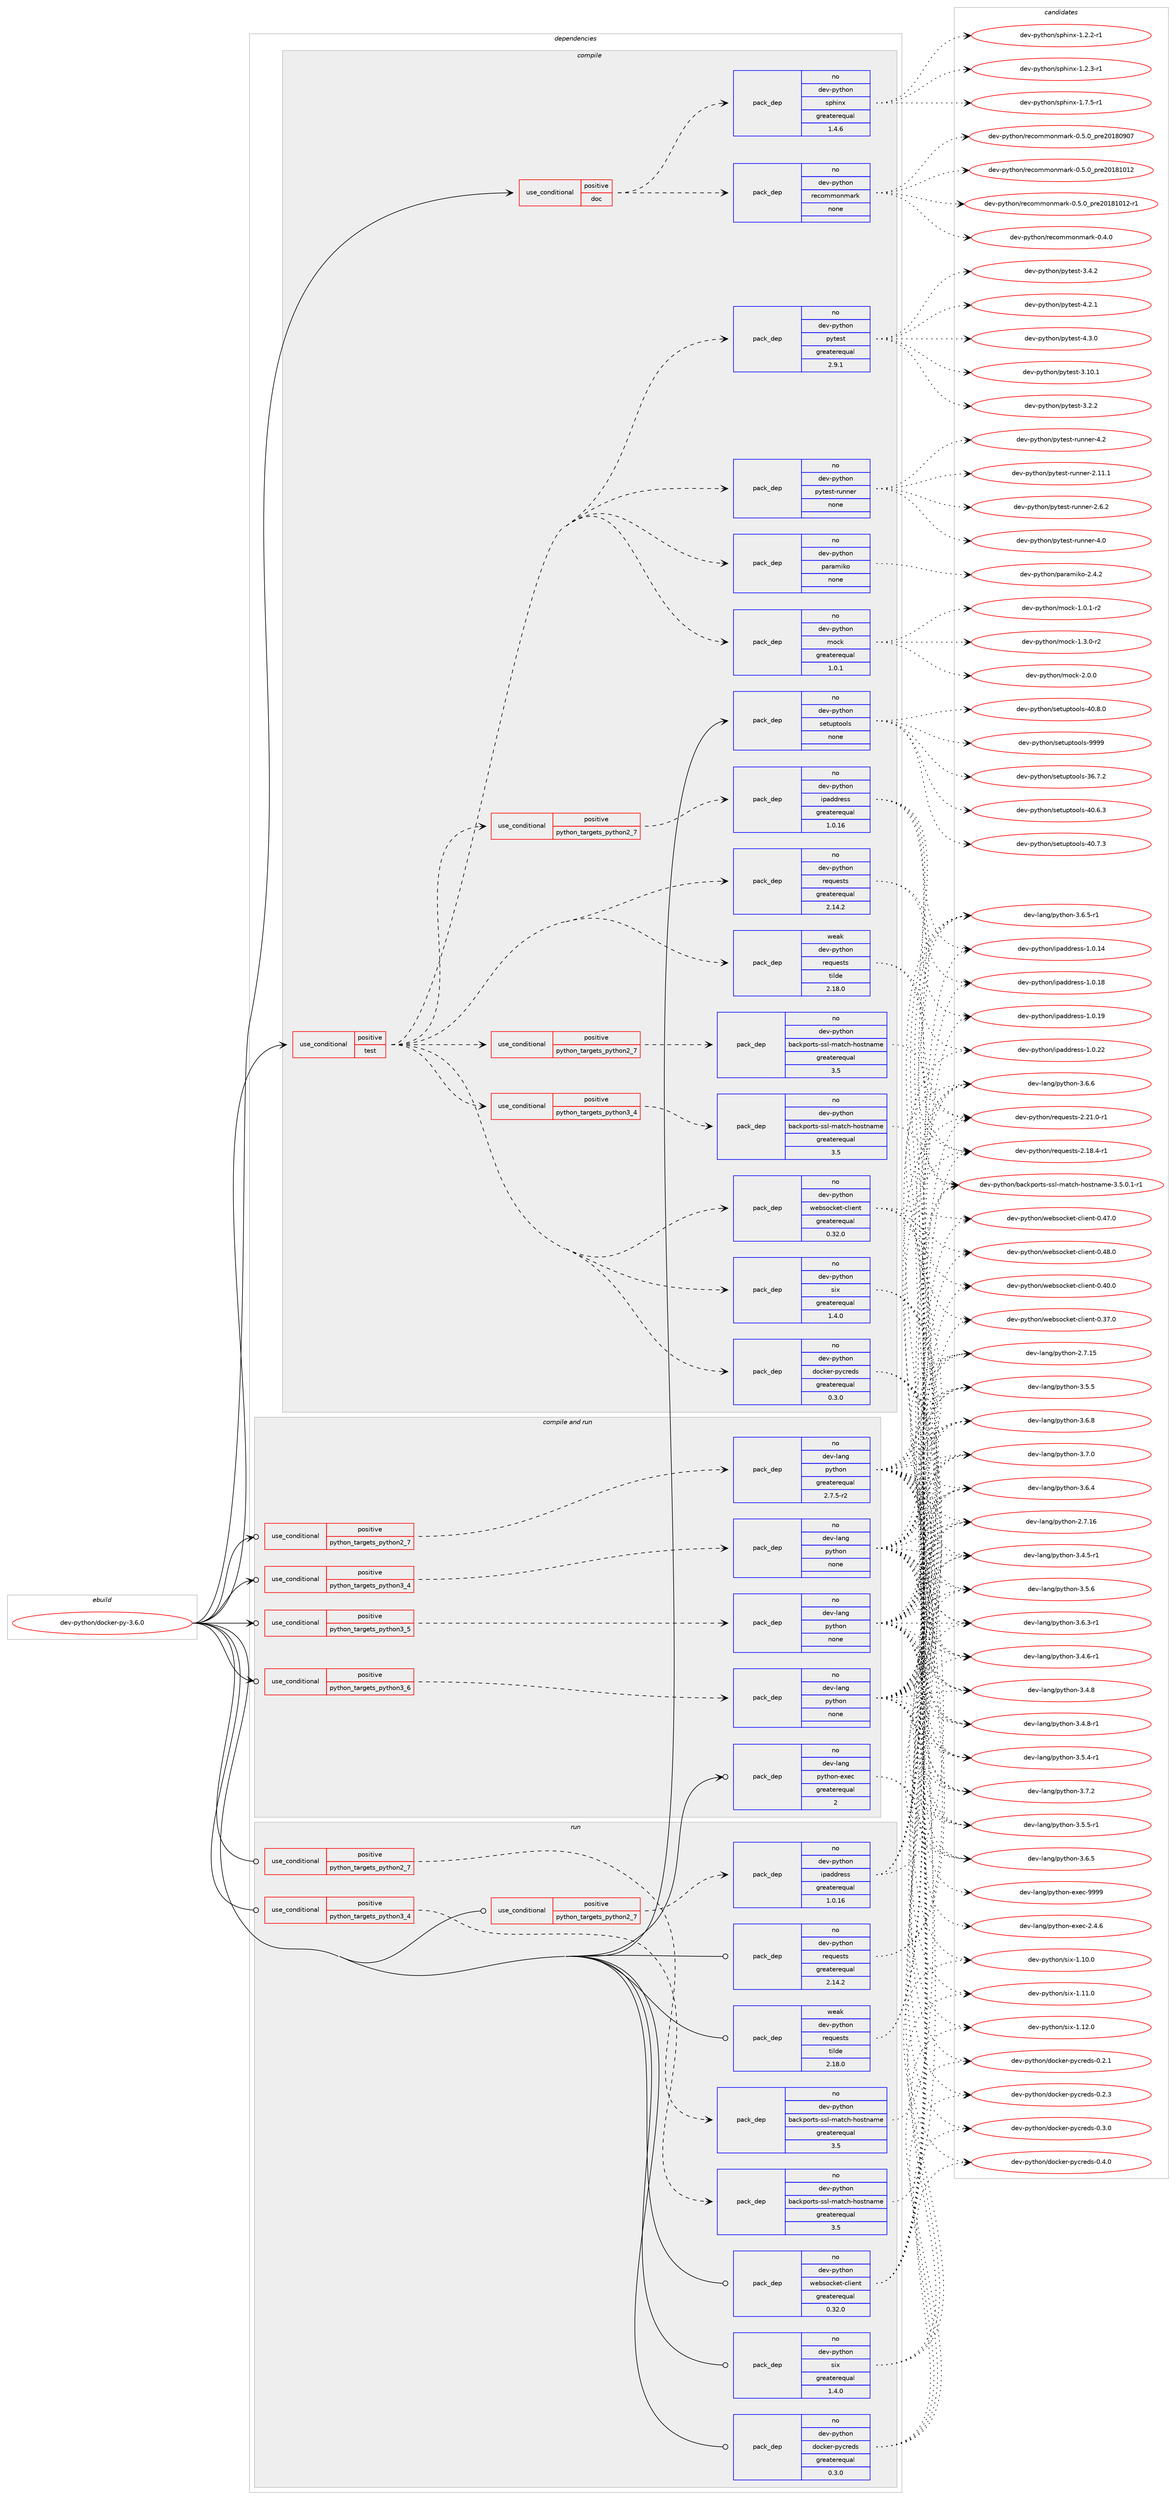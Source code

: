 digraph prolog {

# *************
# Graph options
# *************

newrank=true;
concentrate=true;
compound=true;
graph [rankdir=LR,fontname=Helvetica,fontsize=10,ranksep=1.5];#, ranksep=2.5, nodesep=0.2];
edge  [arrowhead=vee];
node  [fontname=Helvetica,fontsize=10];

# **********
# The ebuild
# **********

subgraph cluster_leftcol {
color=gray;
rank=same;
label=<<i>ebuild</i>>;
id [label="dev-python/docker-py-3.6.0", color=red, width=4, href="../dev-python/docker-py-3.6.0.svg"];
}

# ****************
# The dependencies
# ****************

subgraph cluster_midcol {
color=gray;
label=<<i>dependencies</i>>;
subgraph cluster_compile {
fillcolor="#eeeeee";
style=filled;
label=<<i>compile</i>>;
subgraph cond373550 {
dependency1406833 [label=<<TABLE BORDER="0" CELLBORDER="1" CELLSPACING="0" CELLPADDING="4"><TR><TD ROWSPAN="3" CELLPADDING="10">use_conditional</TD></TR><TR><TD>positive</TD></TR><TR><TD>doc</TD></TR></TABLE>>, shape=none, color=red];
subgraph pack1010027 {
dependency1406834 [label=<<TABLE BORDER="0" CELLBORDER="1" CELLSPACING="0" CELLPADDING="4" WIDTH="220"><TR><TD ROWSPAN="6" CELLPADDING="30">pack_dep</TD></TR><TR><TD WIDTH="110">no</TD></TR><TR><TD>dev-python</TD></TR><TR><TD>recommonmark</TD></TR><TR><TD>none</TD></TR><TR><TD></TD></TR></TABLE>>, shape=none, color=blue];
}
dependency1406833:e -> dependency1406834:w [weight=20,style="dashed",arrowhead="vee"];
subgraph pack1010028 {
dependency1406835 [label=<<TABLE BORDER="0" CELLBORDER="1" CELLSPACING="0" CELLPADDING="4" WIDTH="220"><TR><TD ROWSPAN="6" CELLPADDING="30">pack_dep</TD></TR><TR><TD WIDTH="110">no</TD></TR><TR><TD>dev-python</TD></TR><TR><TD>sphinx</TD></TR><TR><TD>greaterequal</TD></TR><TR><TD>1.4.6</TD></TR></TABLE>>, shape=none, color=blue];
}
dependency1406833:e -> dependency1406835:w [weight=20,style="dashed",arrowhead="vee"];
}
id:e -> dependency1406833:w [weight=20,style="solid",arrowhead="vee"];
subgraph cond373551 {
dependency1406836 [label=<<TABLE BORDER="0" CELLBORDER="1" CELLSPACING="0" CELLPADDING="4"><TR><TD ROWSPAN="3" CELLPADDING="10">use_conditional</TD></TR><TR><TD>positive</TD></TR><TR><TD>test</TD></TR></TABLE>>, shape=none, color=red];
subgraph pack1010029 {
dependency1406837 [label=<<TABLE BORDER="0" CELLBORDER="1" CELLSPACING="0" CELLPADDING="4" WIDTH="220"><TR><TD ROWSPAN="6" CELLPADDING="30">pack_dep</TD></TR><TR><TD WIDTH="110">no</TD></TR><TR><TD>dev-python</TD></TR><TR><TD>docker-pycreds</TD></TR><TR><TD>greaterequal</TD></TR><TR><TD>0.3.0</TD></TR></TABLE>>, shape=none, color=blue];
}
dependency1406836:e -> dependency1406837:w [weight=20,style="dashed",arrowhead="vee"];
subgraph pack1010030 {
dependency1406838 [label=<<TABLE BORDER="0" CELLBORDER="1" CELLSPACING="0" CELLPADDING="4" WIDTH="220"><TR><TD ROWSPAN="6" CELLPADDING="30">pack_dep</TD></TR><TR><TD WIDTH="110">weak</TD></TR><TR><TD>dev-python</TD></TR><TR><TD>requests</TD></TR><TR><TD>tilde</TD></TR><TR><TD>2.18.0</TD></TR></TABLE>>, shape=none, color=blue];
}
dependency1406836:e -> dependency1406838:w [weight=20,style="dashed",arrowhead="vee"];
subgraph pack1010031 {
dependency1406839 [label=<<TABLE BORDER="0" CELLBORDER="1" CELLSPACING="0" CELLPADDING="4" WIDTH="220"><TR><TD ROWSPAN="6" CELLPADDING="30">pack_dep</TD></TR><TR><TD WIDTH="110">no</TD></TR><TR><TD>dev-python</TD></TR><TR><TD>requests</TD></TR><TR><TD>greaterequal</TD></TR><TR><TD>2.14.2</TD></TR></TABLE>>, shape=none, color=blue];
}
dependency1406836:e -> dependency1406839:w [weight=20,style="dashed",arrowhead="vee"];
subgraph pack1010032 {
dependency1406840 [label=<<TABLE BORDER="0" CELLBORDER="1" CELLSPACING="0" CELLPADDING="4" WIDTH="220"><TR><TD ROWSPAN="6" CELLPADDING="30">pack_dep</TD></TR><TR><TD WIDTH="110">no</TD></TR><TR><TD>dev-python</TD></TR><TR><TD>six</TD></TR><TR><TD>greaterequal</TD></TR><TR><TD>1.4.0</TD></TR></TABLE>>, shape=none, color=blue];
}
dependency1406836:e -> dependency1406840:w [weight=20,style="dashed",arrowhead="vee"];
subgraph pack1010033 {
dependency1406841 [label=<<TABLE BORDER="0" CELLBORDER="1" CELLSPACING="0" CELLPADDING="4" WIDTH="220"><TR><TD ROWSPAN="6" CELLPADDING="30">pack_dep</TD></TR><TR><TD WIDTH="110">no</TD></TR><TR><TD>dev-python</TD></TR><TR><TD>websocket-client</TD></TR><TR><TD>greaterequal</TD></TR><TR><TD>0.32.0</TD></TR></TABLE>>, shape=none, color=blue];
}
dependency1406836:e -> dependency1406841:w [weight=20,style="dashed",arrowhead="vee"];
subgraph cond373552 {
dependency1406842 [label=<<TABLE BORDER="0" CELLBORDER="1" CELLSPACING="0" CELLPADDING="4"><TR><TD ROWSPAN="3" CELLPADDING="10">use_conditional</TD></TR><TR><TD>positive</TD></TR><TR><TD>python_targets_python2_7</TD></TR></TABLE>>, shape=none, color=red];
subgraph pack1010034 {
dependency1406843 [label=<<TABLE BORDER="0" CELLBORDER="1" CELLSPACING="0" CELLPADDING="4" WIDTH="220"><TR><TD ROWSPAN="6" CELLPADDING="30">pack_dep</TD></TR><TR><TD WIDTH="110">no</TD></TR><TR><TD>dev-python</TD></TR><TR><TD>backports-ssl-match-hostname</TD></TR><TR><TD>greaterequal</TD></TR><TR><TD>3.5</TD></TR></TABLE>>, shape=none, color=blue];
}
dependency1406842:e -> dependency1406843:w [weight=20,style="dashed",arrowhead="vee"];
}
dependency1406836:e -> dependency1406842:w [weight=20,style="dashed",arrowhead="vee"];
subgraph cond373553 {
dependency1406844 [label=<<TABLE BORDER="0" CELLBORDER="1" CELLSPACING="0" CELLPADDING="4"><TR><TD ROWSPAN="3" CELLPADDING="10">use_conditional</TD></TR><TR><TD>positive</TD></TR><TR><TD>python_targets_python3_4</TD></TR></TABLE>>, shape=none, color=red];
subgraph pack1010035 {
dependency1406845 [label=<<TABLE BORDER="0" CELLBORDER="1" CELLSPACING="0" CELLPADDING="4" WIDTH="220"><TR><TD ROWSPAN="6" CELLPADDING="30">pack_dep</TD></TR><TR><TD WIDTH="110">no</TD></TR><TR><TD>dev-python</TD></TR><TR><TD>backports-ssl-match-hostname</TD></TR><TR><TD>greaterequal</TD></TR><TR><TD>3.5</TD></TR></TABLE>>, shape=none, color=blue];
}
dependency1406844:e -> dependency1406845:w [weight=20,style="dashed",arrowhead="vee"];
}
dependency1406836:e -> dependency1406844:w [weight=20,style="dashed",arrowhead="vee"];
subgraph cond373554 {
dependency1406846 [label=<<TABLE BORDER="0" CELLBORDER="1" CELLSPACING="0" CELLPADDING="4"><TR><TD ROWSPAN="3" CELLPADDING="10">use_conditional</TD></TR><TR><TD>positive</TD></TR><TR><TD>python_targets_python2_7</TD></TR></TABLE>>, shape=none, color=red];
subgraph pack1010036 {
dependency1406847 [label=<<TABLE BORDER="0" CELLBORDER="1" CELLSPACING="0" CELLPADDING="4" WIDTH="220"><TR><TD ROWSPAN="6" CELLPADDING="30">pack_dep</TD></TR><TR><TD WIDTH="110">no</TD></TR><TR><TD>dev-python</TD></TR><TR><TD>ipaddress</TD></TR><TR><TD>greaterequal</TD></TR><TR><TD>1.0.16</TD></TR></TABLE>>, shape=none, color=blue];
}
dependency1406846:e -> dependency1406847:w [weight=20,style="dashed",arrowhead="vee"];
}
dependency1406836:e -> dependency1406846:w [weight=20,style="dashed",arrowhead="vee"];
subgraph pack1010037 {
dependency1406848 [label=<<TABLE BORDER="0" CELLBORDER="1" CELLSPACING="0" CELLPADDING="4" WIDTH="220"><TR><TD ROWSPAN="6" CELLPADDING="30">pack_dep</TD></TR><TR><TD WIDTH="110">no</TD></TR><TR><TD>dev-python</TD></TR><TR><TD>mock</TD></TR><TR><TD>greaterequal</TD></TR><TR><TD>1.0.1</TD></TR></TABLE>>, shape=none, color=blue];
}
dependency1406836:e -> dependency1406848:w [weight=20,style="dashed",arrowhead="vee"];
subgraph pack1010038 {
dependency1406849 [label=<<TABLE BORDER="0" CELLBORDER="1" CELLSPACING="0" CELLPADDING="4" WIDTH="220"><TR><TD ROWSPAN="6" CELLPADDING="30">pack_dep</TD></TR><TR><TD WIDTH="110">no</TD></TR><TR><TD>dev-python</TD></TR><TR><TD>paramiko</TD></TR><TR><TD>none</TD></TR><TR><TD></TD></TR></TABLE>>, shape=none, color=blue];
}
dependency1406836:e -> dependency1406849:w [weight=20,style="dashed",arrowhead="vee"];
subgraph pack1010039 {
dependency1406850 [label=<<TABLE BORDER="0" CELLBORDER="1" CELLSPACING="0" CELLPADDING="4" WIDTH="220"><TR><TD ROWSPAN="6" CELLPADDING="30">pack_dep</TD></TR><TR><TD WIDTH="110">no</TD></TR><TR><TD>dev-python</TD></TR><TR><TD>pytest-runner</TD></TR><TR><TD>none</TD></TR><TR><TD></TD></TR></TABLE>>, shape=none, color=blue];
}
dependency1406836:e -> dependency1406850:w [weight=20,style="dashed",arrowhead="vee"];
subgraph pack1010040 {
dependency1406851 [label=<<TABLE BORDER="0" CELLBORDER="1" CELLSPACING="0" CELLPADDING="4" WIDTH="220"><TR><TD ROWSPAN="6" CELLPADDING="30">pack_dep</TD></TR><TR><TD WIDTH="110">no</TD></TR><TR><TD>dev-python</TD></TR><TR><TD>pytest</TD></TR><TR><TD>greaterequal</TD></TR><TR><TD>2.9.1</TD></TR></TABLE>>, shape=none, color=blue];
}
dependency1406836:e -> dependency1406851:w [weight=20,style="dashed",arrowhead="vee"];
}
id:e -> dependency1406836:w [weight=20,style="solid",arrowhead="vee"];
subgraph pack1010041 {
dependency1406852 [label=<<TABLE BORDER="0" CELLBORDER="1" CELLSPACING="0" CELLPADDING="4" WIDTH="220"><TR><TD ROWSPAN="6" CELLPADDING="30">pack_dep</TD></TR><TR><TD WIDTH="110">no</TD></TR><TR><TD>dev-python</TD></TR><TR><TD>setuptools</TD></TR><TR><TD>none</TD></TR><TR><TD></TD></TR></TABLE>>, shape=none, color=blue];
}
id:e -> dependency1406852:w [weight=20,style="solid",arrowhead="vee"];
}
subgraph cluster_compileandrun {
fillcolor="#eeeeee";
style=filled;
label=<<i>compile and run</i>>;
subgraph cond373555 {
dependency1406853 [label=<<TABLE BORDER="0" CELLBORDER="1" CELLSPACING="0" CELLPADDING="4"><TR><TD ROWSPAN="3" CELLPADDING="10">use_conditional</TD></TR><TR><TD>positive</TD></TR><TR><TD>python_targets_python2_7</TD></TR></TABLE>>, shape=none, color=red];
subgraph pack1010042 {
dependency1406854 [label=<<TABLE BORDER="0" CELLBORDER="1" CELLSPACING="0" CELLPADDING="4" WIDTH="220"><TR><TD ROWSPAN="6" CELLPADDING="30">pack_dep</TD></TR><TR><TD WIDTH="110">no</TD></TR><TR><TD>dev-lang</TD></TR><TR><TD>python</TD></TR><TR><TD>greaterequal</TD></TR><TR><TD>2.7.5-r2</TD></TR></TABLE>>, shape=none, color=blue];
}
dependency1406853:e -> dependency1406854:w [weight=20,style="dashed",arrowhead="vee"];
}
id:e -> dependency1406853:w [weight=20,style="solid",arrowhead="odotvee"];
subgraph cond373556 {
dependency1406855 [label=<<TABLE BORDER="0" CELLBORDER="1" CELLSPACING="0" CELLPADDING="4"><TR><TD ROWSPAN="3" CELLPADDING="10">use_conditional</TD></TR><TR><TD>positive</TD></TR><TR><TD>python_targets_python3_4</TD></TR></TABLE>>, shape=none, color=red];
subgraph pack1010043 {
dependency1406856 [label=<<TABLE BORDER="0" CELLBORDER="1" CELLSPACING="0" CELLPADDING="4" WIDTH="220"><TR><TD ROWSPAN="6" CELLPADDING="30">pack_dep</TD></TR><TR><TD WIDTH="110">no</TD></TR><TR><TD>dev-lang</TD></TR><TR><TD>python</TD></TR><TR><TD>none</TD></TR><TR><TD></TD></TR></TABLE>>, shape=none, color=blue];
}
dependency1406855:e -> dependency1406856:w [weight=20,style="dashed",arrowhead="vee"];
}
id:e -> dependency1406855:w [weight=20,style="solid",arrowhead="odotvee"];
subgraph cond373557 {
dependency1406857 [label=<<TABLE BORDER="0" CELLBORDER="1" CELLSPACING="0" CELLPADDING="4"><TR><TD ROWSPAN="3" CELLPADDING="10">use_conditional</TD></TR><TR><TD>positive</TD></TR><TR><TD>python_targets_python3_5</TD></TR></TABLE>>, shape=none, color=red];
subgraph pack1010044 {
dependency1406858 [label=<<TABLE BORDER="0" CELLBORDER="1" CELLSPACING="0" CELLPADDING="4" WIDTH="220"><TR><TD ROWSPAN="6" CELLPADDING="30">pack_dep</TD></TR><TR><TD WIDTH="110">no</TD></TR><TR><TD>dev-lang</TD></TR><TR><TD>python</TD></TR><TR><TD>none</TD></TR><TR><TD></TD></TR></TABLE>>, shape=none, color=blue];
}
dependency1406857:e -> dependency1406858:w [weight=20,style="dashed",arrowhead="vee"];
}
id:e -> dependency1406857:w [weight=20,style="solid",arrowhead="odotvee"];
subgraph cond373558 {
dependency1406859 [label=<<TABLE BORDER="0" CELLBORDER="1" CELLSPACING="0" CELLPADDING="4"><TR><TD ROWSPAN="3" CELLPADDING="10">use_conditional</TD></TR><TR><TD>positive</TD></TR><TR><TD>python_targets_python3_6</TD></TR></TABLE>>, shape=none, color=red];
subgraph pack1010045 {
dependency1406860 [label=<<TABLE BORDER="0" CELLBORDER="1" CELLSPACING="0" CELLPADDING="4" WIDTH="220"><TR><TD ROWSPAN="6" CELLPADDING="30">pack_dep</TD></TR><TR><TD WIDTH="110">no</TD></TR><TR><TD>dev-lang</TD></TR><TR><TD>python</TD></TR><TR><TD>none</TD></TR><TR><TD></TD></TR></TABLE>>, shape=none, color=blue];
}
dependency1406859:e -> dependency1406860:w [weight=20,style="dashed",arrowhead="vee"];
}
id:e -> dependency1406859:w [weight=20,style="solid",arrowhead="odotvee"];
subgraph pack1010046 {
dependency1406861 [label=<<TABLE BORDER="0" CELLBORDER="1" CELLSPACING="0" CELLPADDING="4" WIDTH="220"><TR><TD ROWSPAN="6" CELLPADDING="30">pack_dep</TD></TR><TR><TD WIDTH="110">no</TD></TR><TR><TD>dev-lang</TD></TR><TR><TD>python-exec</TD></TR><TR><TD>greaterequal</TD></TR><TR><TD>2</TD></TR></TABLE>>, shape=none, color=blue];
}
id:e -> dependency1406861:w [weight=20,style="solid",arrowhead="odotvee"];
}
subgraph cluster_run {
fillcolor="#eeeeee";
style=filled;
label=<<i>run</i>>;
subgraph cond373559 {
dependency1406862 [label=<<TABLE BORDER="0" CELLBORDER="1" CELLSPACING="0" CELLPADDING="4"><TR><TD ROWSPAN="3" CELLPADDING="10">use_conditional</TD></TR><TR><TD>positive</TD></TR><TR><TD>python_targets_python2_7</TD></TR></TABLE>>, shape=none, color=red];
subgraph pack1010047 {
dependency1406863 [label=<<TABLE BORDER="0" CELLBORDER="1" CELLSPACING="0" CELLPADDING="4" WIDTH="220"><TR><TD ROWSPAN="6" CELLPADDING="30">pack_dep</TD></TR><TR><TD WIDTH="110">no</TD></TR><TR><TD>dev-python</TD></TR><TR><TD>backports-ssl-match-hostname</TD></TR><TR><TD>greaterequal</TD></TR><TR><TD>3.5</TD></TR></TABLE>>, shape=none, color=blue];
}
dependency1406862:e -> dependency1406863:w [weight=20,style="dashed",arrowhead="vee"];
}
id:e -> dependency1406862:w [weight=20,style="solid",arrowhead="odot"];
subgraph cond373560 {
dependency1406864 [label=<<TABLE BORDER="0" CELLBORDER="1" CELLSPACING="0" CELLPADDING="4"><TR><TD ROWSPAN="3" CELLPADDING="10">use_conditional</TD></TR><TR><TD>positive</TD></TR><TR><TD>python_targets_python2_7</TD></TR></TABLE>>, shape=none, color=red];
subgraph pack1010048 {
dependency1406865 [label=<<TABLE BORDER="0" CELLBORDER="1" CELLSPACING="0" CELLPADDING="4" WIDTH="220"><TR><TD ROWSPAN="6" CELLPADDING="30">pack_dep</TD></TR><TR><TD WIDTH="110">no</TD></TR><TR><TD>dev-python</TD></TR><TR><TD>ipaddress</TD></TR><TR><TD>greaterequal</TD></TR><TR><TD>1.0.16</TD></TR></TABLE>>, shape=none, color=blue];
}
dependency1406864:e -> dependency1406865:w [weight=20,style="dashed",arrowhead="vee"];
}
id:e -> dependency1406864:w [weight=20,style="solid",arrowhead="odot"];
subgraph cond373561 {
dependency1406866 [label=<<TABLE BORDER="0" CELLBORDER="1" CELLSPACING="0" CELLPADDING="4"><TR><TD ROWSPAN="3" CELLPADDING="10">use_conditional</TD></TR><TR><TD>positive</TD></TR><TR><TD>python_targets_python3_4</TD></TR></TABLE>>, shape=none, color=red];
subgraph pack1010049 {
dependency1406867 [label=<<TABLE BORDER="0" CELLBORDER="1" CELLSPACING="0" CELLPADDING="4" WIDTH="220"><TR><TD ROWSPAN="6" CELLPADDING="30">pack_dep</TD></TR><TR><TD WIDTH="110">no</TD></TR><TR><TD>dev-python</TD></TR><TR><TD>backports-ssl-match-hostname</TD></TR><TR><TD>greaterequal</TD></TR><TR><TD>3.5</TD></TR></TABLE>>, shape=none, color=blue];
}
dependency1406866:e -> dependency1406867:w [weight=20,style="dashed",arrowhead="vee"];
}
id:e -> dependency1406866:w [weight=20,style="solid",arrowhead="odot"];
subgraph pack1010050 {
dependency1406868 [label=<<TABLE BORDER="0" CELLBORDER="1" CELLSPACING="0" CELLPADDING="4" WIDTH="220"><TR><TD ROWSPAN="6" CELLPADDING="30">pack_dep</TD></TR><TR><TD WIDTH="110">no</TD></TR><TR><TD>dev-python</TD></TR><TR><TD>docker-pycreds</TD></TR><TR><TD>greaterequal</TD></TR><TR><TD>0.3.0</TD></TR></TABLE>>, shape=none, color=blue];
}
id:e -> dependency1406868:w [weight=20,style="solid",arrowhead="odot"];
subgraph pack1010051 {
dependency1406869 [label=<<TABLE BORDER="0" CELLBORDER="1" CELLSPACING="0" CELLPADDING="4" WIDTH="220"><TR><TD ROWSPAN="6" CELLPADDING="30">pack_dep</TD></TR><TR><TD WIDTH="110">no</TD></TR><TR><TD>dev-python</TD></TR><TR><TD>requests</TD></TR><TR><TD>greaterequal</TD></TR><TR><TD>2.14.2</TD></TR></TABLE>>, shape=none, color=blue];
}
id:e -> dependency1406869:w [weight=20,style="solid",arrowhead="odot"];
subgraph pack1010052 {
dependency1406870 [label=<<TABLE BORDER="0" CELLBORDER="1" CELLSPACING="0" CELLPADDING="4" WIDTH="220"><TR><TD ROWSPAN="6" CELLPADDING="30">pack_dep</TD></TR><TR><TD WIDTH="110">no</TD></TR><TR><TD>dev-python</TD></TR><TR><TD>six</TD></TR><TR><TD>greaterequal</TD></TR><TR><TD>1.4.0</TD></TR></TABLE>>, shape=none, color=blue];
}
id:e -> dependency1406870:w [weight=20,style="solid",arrowhead="odot"];
subgraph pack1010053 {
dependency1406871 [label=<<TABLE BORDER="0" CELLBORDER="1" CELLSPACING="0" CELLPADDING="4" WIDTH="220"><TR><TD ROWSPAN="6" CELLPADDING="30">pack_dep</TD></TR><TR><TD WIDTH="110">no</TD></TR><TR><TD>dev-python</TD></TR><TR><TD>websocket-client</TD></TR><TR><TD>greaterequal</TD></TR><TR><TD>0.32.0</TD></TR></TABLE>>, shape=none, color=blue];
}
id:e -> dependency1406871:w [weight=20,style="solid",arrowhead="odot"];
subgraph pack1010054 {
dependency1406872 [label=<<TABLE BORDER="0" CELLBORDER="1" CELLSPACING="0" CELLPADDING="4" WIDTH="220"><TR><TD ROWSPAN="6" CELLPADDING="30">pack_dep</TD></TR><TR><TD WIDTH="110">weak</TD></TR><TR><TD>dev-python</TD></TR><TR><TD>requests</TD></TR><TR><TD>tilde</TD></TR><TR><TD>2.18.0</TD></TR></TABLE>>, shape=none, color=blue];
}
id:e -> dependency1406872:w [weight=20,style="solid",arrowhead="odot"];
}
}

# **************
# The candidates
# **************

subgraph cluster_choices {
rank=same;
color=gray;
label=<<i>candidates</i>>;

subgraph choice1010027 {
color=black;
nodesep=1;
choice10010111845112121116104111110471141019911110910911111010997114107454846524648 [label="dev-python/recommonmark-0.4.0", color=red, width=4,href="../dev-python/recommonmark-0.4.0.svg"];
choice10010111845112121116104111110471141019911110910911111010997114107454846534648951121141015048495648574855 [label="dev-python/recommonmark-0.5.0_pre20180907", color=red, width=4,href="../dev-python/recommonmark-0.5.0_pre20180907.svg"];
choice10010111845112121116104111110471141019911110910911111010997114107454846534648951121141015048495649484950 [label="dev-python/recommonmark-0.5.0_pre20181012", color=red, width=4,href="../dev-python/recommonmark-0.5.0_pre20181012.svg"];
choice100101118451121211161041111104711410199111109109111110109971141074548465346489511211410150484956494849504511449 [label="dev-python/recommonmark-0.5.0_pre20181012-r1", color=red, width=4,href="../dev-python/recommonmark-0.5.0_pre20181012-r1.svg"];
dependency1406834:e -> choice10010111845112121116104111110471141019911110910911111010997114107454846524648:w [style=dotted,weight="100"];
dependency1406834:e -> choice10010111845112121116104111110471141019911110910911111010997114107454846534648951121141015048495648574855:w [style=dotted,weight="100"];
dependency1406834:e -> choice10010111845112121116104111110471141019911110910911111010997114107454846534648951121141015048495649484950:w [style=dotted,weight="100"];
dependency1406834:e -> choice100101118451121211161041111104711410199111109109111110109971141074548465346489511211410150484956494849504511449:w [style=dotted,weight="100"];
}
subgraph choice1010028 {
color=black;
nodesep=1;
choice10010111845112121116104111110471151121041051101204549465046504511449 [label="dev-python/sphinx-1.2.2-r1", color=red, width=4,href="../dev-python/sphinx-1.2.2-r1.svg"];
choice10010111845112121116104111110471151121041051101204549465046514511449 [label="dev-python/sphinx-1.2.3-r1", color=red, width=4,href="../dev-python/sphinx-1.2.3-r1.svg"];
choice10010111845112121116104111110471151121041051101204549465546534511449 [label="dev-python/sphinx-1.7.5-r1", color=red, width=4,href="../dev-python/sphinx-1.7.5-r1.svg"];
dependency1406835:e -> choice10010111845112121116104111110471151121041051101204549465046504511449:w [style=dotted,weight="100"];
dependency1406835:e -> choice10010111845112121116104111110471151121041051101204549465046514511449:w [style=dotted,weight="100"];
dependency1406835:e -> choice10010111845112121116104111110471151121041051101204549465546534511449:w [style=dotted,weight="100"];
}
subgraph choice1010029 {
color=black;
nodesep=1;
choice1001011184511212111610411111047100111991071011144511212199114101100115454846504649 [label="dev-python/docker-pycreds-0.2.1", color=red, width=4,href="../dev-python/docker-pycreds-0.2.1.svg"];
choice1001011184511212111610411111047100111991071011144511212199114101100115454846504651 [label="dev-python/docker-pycreds-0.2.3", color=red, width=4,href="../dev-python/docker-pycreds-0.2.3.svg"];
choice1001011184511212111610411111047100111991071011144511212199114101100115454846514648 [label="dev-python/docker-pycreds-0.3.0", color=red, width=4,href="../dev-python/docker-pycreds-0.3.0.svg"];
choice1001011184511212111610411111047100111991071011144511212199114101100115454846524648 [label="dev-python/docker-pycreds-0.4.0", color=red, width=4,href="../dev-python/docker-pycreds-0.4.0.svg"];
dependency1406837:e -> choice1001011184511212111610411111047100111991071011144511212199114101100115454846504649:w [style=dotted,weight="100"];
dependency1406837:e -> choice1001011184511212111610411111047100111991071011144511212199114101100115454846504651:w [style=dotted,weight="100"];
dependency1406837:e -> choice1001011184511212111610411111047100111991071011144511212199114101100115454846514648:w [style=dotted,weight="100"];
dependency1406837:e -> choice1001011184511212111610411111047100111991071011144511212199114101100115454846524648:w [style=dotted,weight="100"];
}
subgraph choice1010030 {
color=black;
nodesep=1;
choice1001011184511212111610411111047114101113117101115116115455046495646524511449 [label="dev-python/requests-2.18.4-r1", color=red, width=4,href="../dev-python/requests-2.18.4-r1.svg"];
choice1001011184511212111610411111047114101113117101115116115455046504946484511449 [label="dev-python/requests-2.21.0-r1", color=red, width=4,href="../dev-python/requests-2.21.0-r1.svg"];
dependency1406838:e -> choice1001011184511212111610411111047114101113117101115116115455046495646524511449:w [style=dotted,weight="100"];
dependency1406838:e -> choice1001011184511212111610411111047114101113117101115116115455046504946484511449:w [style=dotted,weight="100"];
}
subgraph choice1010031 {
color=black;
nodesep=1;
choice1001011184511212111610411111047114101113117101115116115455046495646524511449 [label="dev-python/requests-2.18.4-r1", color=red, width=4,href="../dev-python/requests-2.18.4-r1.svg"];
choice1001011184511212111610411111047114101113117101115116115455046504946484511449 [label="dev-python/requests-2.21.0-r1", color=red, width=4,href="../dev-python/requests-2.21.0-r1.svg"];
dependency1406839:e -> choice1001011184511212111610411111047114101113117101115116115455046495646524511449:w [style=dotted,weight="100"];
dependency1406839:e -> choice1001011184511212111610411111047114101113117101115116115455046504946484511449:w [style=dotted,weight="100"];
}
subgraph choice1010032 {
color=black;
nodesep=1;
choice100101118451121211161041111104711510512045494649484648 [label="dev-python/six-1.10.0", color=red, width=4,href="../dev-python/six-1.10.0.svg"];
choice100101118451121211161041111104711510512045494649494648 [label="dev-python/six-1.11.0", color=red, width=4,href="../dev-python/six-1.11.0.svg"];
choice100101118451121211161041111104711510512045494649504648 [label="dev-python/six-1.12.0", color=red, width=4,href="../dev-python/six-1.12.0.svg"];
dependency1406840:e -> choice100101118451121211161041111104711510512045494649484648:w [style=dotted,weight="100"];
dependency1406840:e -> choice100101118451121211161041111104711510512045494649494648:w [style=dotted,weight="100"];
dependency1406840:e -> choice100101118451121211161041111104711510512045494649504648:w [style=dotted,weight="100"];
}
subgraph choice1010033 {
color=black;
nodesep=1;
choice10010111845112121116104111110471191019811511199107101116459910810510111011645484651554648 [label="dev-python/websocket-client-0.37.0", color=red, width=4,href="../dev-python/websocket-client-0.37.0.svg"];
choice10010111845112121116104111110471191019811511199107101116459910810510111011645484652484648 [label="dev-python/websocket-client-0.40.0", color=red, width=4,href="../dev-python/websocket-client-0.40.0.svg"];
choice10010111845112121116104111110471191019811511199107101116459910810510111011645484652554648 [label="dev-python/websocket-client-0.47.0", color=red, width=4,href="../dev-python/websocket-client-0.47.0.svg"];
choice10010111845112121116104111110471191019811511199107101116459910810510111011645484652564648 [label="dev-python/websocket-client-0.48.0", color=red, width=4,href="../dev-python/websocket-client-0.48.0.svg"];
dependency1406841:e -> choice10010111845112121116104111110471191019811511199107101116459910810510111011645484651554648:w [style=dotted,weight="100"];
dependency1406841:e -> choice10010111845112121116104111110471191019811511199107101116459910810510111011645484652484648:w [style=dotted,weight="100"];
dependency1406841:e -> choice10010111845112121116104111110471191019811511199107101116459910810510111011645484652554648:w [style=dotted,weight="100"];
dependency1406841:e -> choice10010111845112121116104111110471191019811511199107101116459910810510111011645484652564648:w [style=dotted,weight="100"];
}
subgraph choice1010034 {
color=black;
nodesep=1;
choice100101118451121211161041111104798979910711211111411611545115115108451099711699104451041111151161109710910145514653464846494511449 [label="dev-python/backports-ssl-match-hostname-3.5.0.1-r1", color=red, width=4,href="../dev-python/backports-ssl-match-hostname-3.5.0.1-r1.svg"];
dependency1406843:e -> choice100101118451121211161041111104798979910711211111411611545115115108451099711699104451041111151161109710910145514653464846494511449:w [style=dotted,weight="100"];
}
subgraph choice1010035 {
color=black;
nodesep=1;
choice100101118451121211161041111104798979910711211111411611545115115108451099711699104451041111151161109710910145514653464846494511449 [label="dev-python/backports-ssl-match-hostname-3.5.0.1-r1", color=red, width=4,href="../dev-python/backports-ssl-match-hostname-3.5.0.1-r1.svg"];
dependency1406845:e -> choice100101118451121211161041111104798979910711211111411611545115115108451099711699104451041111151161109710910145514653464846494511449:w [style=dotted,weight="100"];
}
subgraph choice1010036 {
color=black;
nodesep=1;
choice10010111845112121116104111110471051129710010011410111511545494648464952 [label="dev-python/ipaddress-1.0.14", color=red, width=4,href="../dev-python/ipaddress-1.0.14.svg"];
choice10010111845112121116104111110471051129710010011410111511545494648464956 [label="dev-python/ipaddress-1.0.18", color=red, width=4,href="../dev-python/ipaddress-1.0.18.svg"];
choice10010111845112121116104111110471051129710010011410111511545494648464957 [label="dev-python/ipaddress-1.0.19", color=red, width=4,href="../dev-python/ipaddress-1.0.19.svg"];
choice10010111845112121116104111110471051129710010011410111511545494648465050 [label="dev-python/ipaddress-1.0.22", color=red, width=4,href="../dev-python/ipaddress-1.0.22.svg"];
dependency1406847:e -> choice10010111845112121116104111110471051129710010011410111511545494648464952:w [style=dotted,weight="100"];
dependency1406847:e -> choice10010111845112121116104111110471051129710010011410111511545494648464956:w [style=dotted,weight="100"];
dependency1406847:e -> choice10010111845112121116104111110471051129710010011410111511545494648464957:w [style=dotted,weight="100"];
dependency1406847:e -> choice10010111845112121116104111110471051129710010011410111511545494648465050:w [style=dotted,weight="100"];
}
subgraph choice1010037 {
color=black;
nodesep=1;
choice1001011184511212111610411111047109111991074549464846494511450 [label="dev-python/mock-1.0.1-r2", color=red, width=4,href="../dev-python/mock-1.0.1-r2.svg"];
choice1001011184511212111610411111047109111991074549465146484511450 [label="dev-python/mock-1.3.0-r2", color=red, width=4,href="../dev-python/mock-1.3.0-r2.svg"];
choice100101118451121211161041111104710911199107455046484648 [label="dev-python/mock-2.0.0", color=red, width=4,href="../dev-python/mock-2.0.0.svg"];
dependency1406848:e -> choice1001011184511212111610411111047109111991074549464846494511450:w [style=dotted,weight="100"];
dependency1406848:e -> choice1001011184511212111610411111047109111991074549465146484511450:w [style=dotted,weight="100"];
dependency1406848:e -> choice100101118451121211161041111104710911199107455046484648:w [style=dotted,weight="100"];
}
subgraph choice1010038 {
color=black;
nodesep=1;
choice10010111845112121116104111110471129711497109105107111455046524650 [label="dev-python/paramiko-2.4.2", color=red, width=4,href="../dev-python/paramiko-2.4.2.svg"];
dependency1406849:e -> choice10010111845112121116104111110471129711497109105107111455046524650:w [style=dotted,weight="100"];
}
subgraph choice1010039 {
color=black;
nodesep=1;
choice10010111845112121116104111110471121211161011151164511411711011010111445504649494649 [label="dev-python/pytest-runner-2.11.1", color=red, width=4,href="../dev-python/pytest-runner-2.11.1.svg"];
choice100101118451121211161041111104711212111610111511645114117110110101114455046544650 [label="dev-python/pytest-runner-2.6.2", color=red, width=4,href="../dev-python/pytest-runner-2.6.2.svg"];
choice10010111845112121116104111110471121211161011151164511411711011010111445524648 [label="dev-python/pytest-runner-4.0", color=red, width=4,href="../dev-python/pytest-runner-4.0.svg"];
choice10010111845112121116104111110471121211161011151164511411711011010111445524650 [label="dev-python/pytest-runner-4.2", color=red, width=4,href="../dev-python/pytest-runner-4.2.svg"];
dependency1406850:e -> choice10010111845112121116104111110471121211161011151164511411711011010111445504649494649:w [style=dotted,weight="100"];
dependency1406850:e -> choice100101118451121211161041111104711212111610111511645114117110110101114455046544650:w [style=dotted,weight="100"];
dependency1406850:e -> choice10010111845112121116104111110471121211161011151164511411711011010111445524648:w [style=dotted,weight="100"];
dependency1406850:e -> choice10010111845112121116104111110471121211161011151164511411711011010111445524650:w [style=dotted,weight="100"];
}
subgraph choice1010040 {
color=black;
nodesep=1;
choice100101118451121211161041111104711212111610111511645514649484649 [label="dev-python/pytest-3.10.1", color=red, width=4,href="../dev-python/pytest-3.10.1.svg"];
choice1001011184511212111610411111047112121116101115116455146504650 [label="dev-python/pytest-3.2.2", color=red, width=4,href="../dev-python/pytest-3.2.2.svg"];
choice1001011184511212111610411111047112121116101115116455146524650 [label="dev-python/pytest-3.4.2", color=red, width=4,href="../dev-python/pytest-3.4.2.svg"];
choice1001011184511212111610411111047112121116101115116455246504649 [label="dev-python/pytest-4.2.1", color=red, width=4,href="../dev-python/pytest-4.2.1.svg"];
choice1001011184511212111610411111047112121116101115116455246514648 [label="dev-python/pytest-4.3.0", color=red, width=4,href="../dev-python/pytest-4.3.0.svg"];
dependency1406851:e -> choice100101118451121211161041111104711212111610111511645514649484649:w [style=dotted,weight="100"];
dependency1406851:e -> choice1001011184511212111610411111047112121116101115116455146504650:w [style=dotted,weight="100"];
dependency1406851:e -> choice1001011184511212111610411111047112121116101115116455146524650:w [style=dotted,weight="100"];
dependency1406851:e -> choice1001011184511212111610411111047112121116101115116455246504649:w [style=dotted,weight="100"];
dependency1406851:e -> choice1001011184511212111610411111047112121116101115116455246514648:w [style=dotted,weight="100"];
}
subgraph choice1010041 {
color=black;
nodesep=1;
choice100101118451121211161041111104711510111611711211611111110811545515446554650 [label="dev-python/setuptools-36.7.2", color=red, width=4,href="../dev-python/setuptools-36.7.2.svg"];
choice100101118451121211161041111104711510111611711211611111110811545524846544651 [label="dev-python/setuptools-40.6.3", color=red, width=4,href="../dev-python/setuptools-40.6.3.svg"];
choice100101118451121211161041111104711510111611711211611111110811545524846554651 [label="dev-python/setuptools-40.7.3", color=red, width=4,href="../dev-python/setuptools-40.7.3.svg"];
choice100101118451121211161041111104711510111611711211611111110811545524846564648 [label="dev-python/setuptools-40.8.0", color=red, width=4,href="../dev-python/setuptools-40.8.0.svg"];
choice10010111845112121116104111110471151011161171121161111111081154557575757 [label="dev-python/setuptools-9999", color=red, width=4,href="../dev-python/setuptools-9999.svg"];
dependency1406852:e -> choice100101118451121211161041111104711510111611711211611111110811545515446554650:w [style=dotted,weight="100"];
dependency1406852:e -> choice100101118451121211161041111104711510111611711211611111110811545524846544651:w [style=dotted,weight="100"];
dependency1406852:e -> choice100101118451121211161041111104711510111611711211611111110811545524846554651:w [style=dotted,weight="100"];
dependency1406852:e -> choice100101118451121211161041111104711510111611711211611111110811545524846564648:w [style=dotted,weight="100"];
dependency1406852:e -> choice10010111845112121116104111110471151011161171121161111111081154557575757:w [style=dotted,weight="100"];
}
subgraph choice1010042 {
color=black;
nodesep=1;
choice10010111845108971101034711212111610411111045504655464953 [label="dev-lang/python-2.7.15", color=red, width=4,href="../dev-lang/python-2.7.15.svg"];
choice10010111845108971101034711212111610411111045504655464954 [label="dev-lang/python-2.7.16", color=red, width=4,href="../dev-lang/python-2.7.16.svg"];
choice1001011184510897110103471121211161041111104551465246534511449 [label="dev-lang/python-3.4.5-r1", color=red, width=4,href="../dev-lang/python-3.4.5-r1.svg"];
choice1001011184510897110103471121211161041111104551465246544511449 [label="dev-lang/python-3.4.6-r1", color=red, width=4,href="../dev-lang/python-3.4.6-r1.svg"];
choice100101118451089711010347112121116104111110455146524656 [label="dev-lang/python-3.4.8", color=red, width=4,href="../dev-lang/python-3.4.8.svg"];
choice1001011184510897110103471121211161041111104551465246564511449 [label="dev-lang/python-3.4.8-r1", color=red, width=4,href="../dev-lang/python-3.4.8-r1.svg"];
choice1001011184510897110103471121211161041111104551465346524511449 [label="dev-lang/python-3.5.4-r1", color=red, width=4,href="../dev-lang/python-3.5.4-r1.svg"];
choice100101118451089711010347112121116104111110455146534653 [label="dev-lang/python-3.5.5", color=red, width=4,href="../dev-lang/python-3.5.5.svg"];
choice1001011184510897110103471121211161041111104551465346534511449 [label="dev-lang/python-3.5.5-r1", color=red, width=4,href="../dev-lang/python-3.5.5-r1.svg"];
choice100101118451089711010347112121116104111110455146534654 [label="dev-lang/python-3.5.6", color=red, width=4,href="../dev-lang/python-3.5.6.svg"];
choice1001011184510897110103471121211161041111104551465446514511449 [label="dev-lang/python-3.6.3-r1", color=red, width=4,href="../dev-lang/python-3.6.3-r1.svg"];
choice100101118451089711010347112121116104111110455146544652 [label="dev-lang/python-3.6.4", color=red, width=4,href="../dev-lang/python-3.6.4.svg"];
choice100101118451089711010347112121116104111110455146544653 [label="dev-lang/python-3.6.5", color=red, width=4,href="../dev-lang/python-3.6.5.svg"];
choice1001011184510897110103471121211161041111104551465446534511449 [label="dev-lang/python-3.6.5-r1", color=red, width=4,href="../dev-lang/python-3.6.5-r1.svg"];
choice100101118451089711010347112121116104111110455146544654 [label="dev-lang/python-3.6.6", color=red, width=4,href="../dev-lang/python-3.6.6.svg"];
choice100101118451089711010347112121116104111110455146544656 [label="dev-lang/python-3.6.8", color=red, width=4,href="../dev-lang/python-3.6.8.svg"];
choice100101118451089711010347112121116104111110455146554648 [label="dev-lang/python-3.7.0", color=red, width=4,href="../dev-lang/python-3.7.0.svg"];
choice100101118451089711010347112121116104111110455146554650 [label="dev-lang/python-3.7.2", color=red, width=4,href="../dev-lang/python-3.7.2.svg"];
dependency1406854:e -> choice10010111845108971101034711212111610411111045504655464953:w [style=dotted,weight="100"];
dependency1406854:e -> choice10010111845108971101034711212111610411111045504655464954:w [style=dotted,weight="100"];
dependency1406854:e -> choice1001011184510897110103471121211161041111104551465246534511449:w [style=dotted,weight="100"];
dependency1406854:e -> choice1001011184510897110103471121211161041111104551465246544511449:w [style=dotted,weight="100"];
dependency1406854:e -> choice100101118451089711010347112121116104111110455146524656:w [style=dotted,weight="100"];
dependency1406854:e -> choice1001011184510897110103471121211161041111104551465246564511449:w [style=dotted,weight="100"];
dependency1406854:e -> choice1001011184510897110103471121211161041111104551465346524511449:w [style=dotted,weight="100"];
dependency1406854:e -> choice100101118451089711010347112121116104111110455146534653:w [style=dotted,weight="100"];
dependency1406854:e -> choice1001011184510897110103471121211161041111104551465346534511449:w [style=dotted,weight="100"];
dependency1406854:e -> choice100101118451089711010347112121116104111110455146534654:w [style=dotted,weight="100"];
dependency1406854:e -> choice1001011184510897110103471121211161041111104551465446514511449:w [style=dotted,weight="100"];
dependency1406854:e -> choice100101118451089711010347112121116104111110455146544652:w [style=dotted,weight="100"];
dependency1406854:e -> choice100101118451089711010347112121116104111110455146544653:w [style=dotted,weight="100"];
dependency1406854:e -> choice1001011184510897110103471121211161041111104551465446534511449:w [style=dotted,weight="100"];
dependency1406854:e -> choice100101118451089711010347112121116104111110455146544654:w [style=dotted,weight="100"];
dependency1406854:e -> choice100101118451089711010347112121116104111110455146544656:w [style=dotted,weight="100"];
dependency1406854:e -> choice100101118451089711010347112121116104111110455146554648:w [style=dotted,weight="100"];
dependency1406854:e -> choice100101118451089711010347112121116104111110455146554650:w [style=dotted,weight="100"];
}
subgraph choice1010043 {
color=black;
nodesep=1;
choice10010111845108971101034711212111610411111045504655464953 [label="dev-lang/python-2.7.15", color=red, width=4,href="../dev-lang/python-2.7.15.svg"];
choice10010111845108971101034711212111610411111045504655464954 [label="dev-lang/python-2.7.16", color=red, width=4,href="../dev-lang/python-2.7.16.svg"];
choice1001011184510897110103471121211161041111104551465246534511449 [label="dev-lang/python-3.4.5-r1", color=red, width=4,href="../dev-lang/python-3.4.5-r1.svg"];
choice1001011184510897110103471121211161041111104551465246544511449 [label="dev-lang/python-3.4.6-r1", color=red, width=4,href="../dev-lang/python-3.4.6-r1.svg"];
choice100101118451089711010347112121116104111110455146524656 [label="dev-lang/python-3.4.8", color=red, width=4,href="../dev-lang/python-3.4.8.svg"];
choice1001011184510897110103471121211161041111104551465246564511449 [label="dev-lang/python-3.4.8-r1", color=red, width=4,href="../dev-lang/python-3.4.8-r1.svg"];
choice1001011184510897110103471121211161041111104551465346524511449 [label="dev-lang/python-3.5.4-r1", color=red, width=4,href="../dev-lang/python-3.5.4-r1.svg"];
choice100101118451089711010347112121116104111110455146534653 [label="dev-lang/python-3.5.5", color=red, width=4,href="../dev-lang/python-3.5.5.svg"];
choice1001011184510897110103471121211161041111104551465346534511449 [label="dev-lang/python-3.5.5-r1", color=red, width=4,href="../dev-lang/python-3.5.5-r1.svg"];
choice100101118451089711010347112121116104111110455146534654 [label="dev-lang/python-3.5.6", color=red, width=4,href="../dev-lang/python-3.5.6.svg"];
choice1001011184510897110103471121211161041111104551465446514511449 [label="dev-lang/python-3.6.3-r1", color=red, width=4,href="../dev-lang/python-3.6.3-r1.svg"];
choice100101118451089711010347112121116104111110455146544652 [label="dev-lang/python-3.6.4", color=red, width=4,href="../dev-lang/python-3.6.4.svg"];
choice100101118451089711010347112121116104111110455146544653 [label="dev-lang/python-3.6.5", color=red, width=4,href="../dev-lang/python-3.6.5.svg"];
choice1001011184510897110103471121211161041111104551465446534511449 [label="dev-lang/python-3.6.5-r1", color=red, width=4,href="../dev-lang/python-3.6.5-r1.svg"];
choice100101118451089711010347112121116104111110455146544654 [label="dev-lang/python-3.6.6", color=red, width=4,href="../dev-lang/python-3.6.6.svg"];
choice100101118451089711010347112121116104111110455146544656 [label="dev-lang/python-3.6.8", color=red, width=4,href="../dev-lang/python-3.6.8.svg"];
choice100101118451089711010347112121116104111110455146554648 [label="dev-lang/python-3.7.0", color=red, width=4,href="../dev-lang/python-3.7.0.svg"];
choice100101118451089711010347112121116104111110455146554650 [label="dev-lang/python-3.7.2", color=red, width=4,href="../dev-lang/python-3.7.2.svg"];
dependency1406856:e -> choice10010111845108971101034711212111610411111045504655464953:w [style=dotted,weight="100"];
dependency1406856:e -> choice10010111845108971101034711212111610411111045504655464954:w [style=dotted,weight="100"];
dependency1406856:e -> choice1001011184510897110103471121211161041111104551465246534511449:w [style=dotted,weight="100"];
dependency1406856:e -> choice1001011184510897110103471121211161041111104551465246544511449:w [style=dotted,weight="100"];
dependency1406856:e -> choice100101118451089711010347112121116104111110455146524656:w [style=dotted,weight="100"];
dependency1406856:e -> choice1001011184510897110103471121211161041111104551465246564511449:w [style=dotted,weight="100"];
dependency1406856:e -> choice1001011184510897110103471121211161041111104551465346524511449:w [style=dotted,weight="100"];
dependency1406856:e -> choice100101118451089711010347112121116104111110455146534653:w [style=dotted,weight="100"];
dependency1406856:e -> choice1001011184510897110103471121211161041111104551465346534511449:w [style=dotted,weight="100"];
dependency1406856:e -> choice100101118451089711010347112121116104111110455146534654:w [style=dotted,weight="100"];
dependency1406856:e -> choice1001011184510897110103471121211161041111104551465446514511449:w [style=dotted,weight="100"];
dependency1406856:e -> choice100101118451089711010347112121116104111110455146544652:w [style=dotted,weight="100"];
dependency1406856:e -> choice100101118451089711010347112121116104111110455146544653:w [style=dotted,weight="100"];
dependency1406856:e -> choice1001011184510897110103471121211161041111104551465446534511449:w [style=dotted,weight="100"];
dependency1406856:e -> choice100101118451089711010347112121116104111110455146544654:w [style=dotted,weight="100"];
dependency1406856:e -> choice100101118451089711010347112121116104111110455146544656:w [style=dotted,weight="100"];
dependency1406856:e -> choice100101118451089711010347112121116104111110455146554648:w [style=dotted,weight="100"];
dependency1406856:e -> choice100101118451089711010347112121116104111110455146554650:w [style=dotted,weight="100"];
}
subgraph choice1010044 {
color=black;
nodesep=1;
choice10010111845108971101034711212111610411111045504655464953 [label="dev-lang/python-2.7.15", color=red, width=4,href="../dev-lang/python-2.7.15.svg"];
choice10010111845108971101034711212111610411111045504655464954 [label="dev-lang/python-2.7.16", color=red, width=4,href="../dev-lang/python-2.7.16.svg"];
choice1001011184510897110103471121211161041111104551465246534511449 [label="dev-lang/python-3.4.5-r1", color=red, width=4,href="../dev-lang/python-3.4.5-r1.svg"];
choice1001011184510897110103471121211161041111104551465246544511449 [label="dev-lang/python-3.4.6-r1", color=red, width=4,href="../dev-lang/python-3.4.6-r1.svg"];
choice100101118451089711010347112121116104111110455146524656 [label="dev-lang/python-3.4.8", color=red, width=4,href="../dev-lang/python-3.4.8.svg"];
choice1001011184510897110103471121211161041111104551465246564511449 [label="dev-lang/python-3.4.8-r1", color=red, width=4,href="../dev-lang/python-3.4.8-r1.svg"];
choice1001011184510897110103471121211161041111104551465346524511449 [label="dev-lang/python-3.5.4-r1", color=red, width=4,href="../dev-lang/python-3.5.4-r1.svg"];
choice100101118451089711010347112121116104111110455146534653 [label="dev-lang/python-3.5.5", color=red, width=4,href="../dev-lang/python-3.5.5.svg"];
choice1001011184510897110103471121211161041111104551465346534511449 [label="dev-lang/python-3.5.5-r1", color=red, width=4,href="../dev-lang/python-3.5.5-r1.svg"];
choice100101118451089711010347112121116104111110455146534654 [label="dev-lang/python-3.5.6", color=red, width=4,href="../dev-lang/python-3.5.6.svg"];
choice1001011184510897110103471121211161041111104551465446514511449 [label="dev-lang/python-3.6.3-r1", color=red, width=4,href="../dev-lang/python-3.6.3-r1.svg"];
choice100101118451089711010347112121116104111110455146544652 [label="dev-lang/python-3.6.4", color=red, width=4,href="../dev-lang/python-3.6.4.svg"];
choice100101118451089711010347112121116104111110455146544653 [label="dev-lang/python-3.6.5", color=red, width=4,href="../dev-lang/python-3.6.5.svg"];
choice1001011184510897110103471121211161041111104551465446534511449 [label="dev-lang/python-3.6.5-r1", color=red, width=4,href="../dev-lang/python-3.6.5-r1.svg"];
choice100101118451089711010347112121116104111110455146544654 [label="dev-lang/python-3.6.6", color=red, width=4,href="../dev-lang/python-3.6.6.svg"];
choice100101118451089711010347112121116104111110455146544656 [label="dev-lang/python-3.6.8", color=red, width=4,href="../dev-lang/python-3.6.8.svg"];
choice100101118451089711010347112121116104111110455146554648 [label="dev-lang/python-3.7.0", color=red, width=4,href="../dev-lang/python-3.7.0.svg"];
choice100101118451089711010347112121116104111110455146554650 [label="dev-lang/python-3.7.2", color=red, width=4,href="../dev-lang/python-3.7.2.svg"];
dependency1406858:e -> choice10010111845108971101034711212111610411111045504655464953:w [style=dotted,weight="100"];
dependency1406858:e -> choice10010111845108971101034711212111610411111045504655464954:w [style=dotted,weight="100"];
dependency1406858:e -> choice1001011184510897110103471121211161041111104551465246534511449:w [style=dotted,weight="100"];
dependency1406858:e -> choice1001011184510897110103471121211161041111104551465246544511449:w [style=dotted,weight="100"];
dependency1406858:e -> choice100101118451089711010347112121116104111110455146524656:w [style=dotted,weight="100"];
dependency1406858:e -> choice1001011184510897110103471121211161041111104551465246564511449:w [style=dotted,weight="100"];
dependency1406858:e -> choice1001011184510897110103471121211161041111104551465346524511449:w [style=dotted,weight="100"];
dependency1406858:e -> choice100101118451089711010347112121116104111110455146534653:w [style=dotted,weight="100"];
dependency1406858:e -> choice1001011184510897110103471121211161041111104551465346534511449:w [style=dotted,weight="100"];
dependency1406858:e -> choice100101118451089711010347112121116104111110455146534654:w [style=dotted,weight="100"];
dependency1406858:e -> choice1001011184510897110103471121211161041111104551465446514511449:w [style=dotted,weight="100"];
dependency1406858:e -> choice100101118451089711010347112121116104111110455146544652:w [style=dotted,weight="100"];
dependency1406858:e -> choice100101118451089711010347112121116104111110455146544653:w [style=dotted,weight="100"];
dependency1406858:e -> choice1001011184510897110103471121211161041111104551465446534511449:w [style=dotted,weight="100"];
dependency1406858:e -> choice100101118451089711010347112121116104111110455146544654:w [style=dotted,weight="100"];
dependency1406858:e -> choice100101118451089711010347112121116104111110455146544656:w [style=dotted,weight="100"];
dependency1406858:e -> choice100101118451089711010347112121116104111110455146554648:w [style=dotted,weight="100"];
dependency1406858:e -> choice100101118451089711010347112121116104111110455146554650:w [style=dotted,weight="100"];
}
subgraph choice1010045 {
color=black;
nodesep=1;
choice10010111845108971101034711212111610411111045504655464953 [label="dev-lang/python-2.7.15", color=red, width=4,href="../dev-lang/python-2.7.15.svg"];
choice10010111845108971101034711212111610411111045504655464954 [label="dev-lang/python-2.7.16", color=red, width=4,href="../dev-lang/python-2.7.16.svg"];
choice1001011184510897110103471121211161041111104551465246534511449 [label="dev-lang/python-3.4.5-r1", color=red, width=4,href="../dev-lang/python-3.4.5-r1.svg"];
choice1001011184510897110103471121211161041111104551465246544511449 [label="dev-lang/python-3.4.6-r1", color=red, width=4,href="../dev-lang/python-3.4.6-r1.svg"];
choice100101118451089711010347112121116104111110455146524656 [label="dev-lang/python-3.4.8", color=red, width=4,href="../dev-lang/python-3.4.8.svg"];
choice1001011184510897110103471121211161041111104551465246564511449 [label="dev-lang/python-3.4.8-r1", color=red, width=4,href="../dev-lang/python-3.4.8-r1.svg"];
choice1001011184510897110103471121211161041111104551465346524511449 [label="dev-lang/python-3.5.4-r1", color=red, width=4,href="../dev-lang/python-3.5.4-r1.svg"];
choice100101118451089711010347112121116104111110455146534653 [label="dev-lang/python-3.5.5", color=red, width=4,href="../dev-lang/python-3.5.5.svg"];
choice1001011184510897110103471121211161041111104551465346534511449 [label="dev-lang/python-3.5.5-r1", color=red, width=4,href="../dev-lang/python-3.5.5-r1.svg"];
choice100101118451089711010347112121116104111110455146534654 [label="dev-lang/python-3.5.6", color=red, width=4,href="../dev-lang/python-3.5.6.svg"];
choice1001011184510897110103471121211161041111104551465446514511449 [label="dev-lang/python-3.6.3-r1", color=red, width=4,href="../dev-lang/python-3.6.3-r1.svg"];
choice100101118451089711010347112121116104111110455146544652 [label="dev-lang/python-3.6.4", color=red, width=4,href="../dev-lang/python-3.6.4.svg"];
choice100101118451089711010347112121116104111110455146544653 [label="dev-lang/python-3.6.5", color=red, width=4,href="../dev-lang/python-3.6.5.svg"];
choice1001011184510897110103471121211161041111104551465446534511449 [label="dev-lang/python-3.6.5-r1", color=red, width=4,href="../dev-lang/python-3.6.5-r1.svg"];
choice100101118451089711010347112121116104111110455146544654 [label="dev-lang/python-3.6.6", color=red, width=4,href="../dev-lang/python-3.6.6.svg"];
choice100101118451089711010347112121116104111110455146544656 [label="dev-lang/python-3.6.8", color=red, width=4,href="../dev-lang/python-3.6.8.svg"];
choice100101118451089711010347112121116104111110455146554648 [label="dev-lang/python-3.7.0", color=red, width=4,href="../dev-lang/python-3.7.0.svg"];
choice100101118451089711010347112121116104111110455146554650 [label="dev-lang/python-3.7.2", color=red, width=4,href="../dev-lang/python-3.7.2.svg"];
dependency1406860:e -> choice10010111845108971101034711212111610411111045504655464953:w [style=dotted,weight="100"];
dependency1406860:e -> choice10010111845108971101034711212111610411111045504655464954:w [style=dotted,weight="100"];
dependency1406860:e -> choice1001011184510897110103471121211161041111104551465246534511449:w [style=dotted,weight="100"];
dependency1406860:e -> choice1001011184510897110103471121211161041111104551465246544511449:w [style=dotted,weight="100"];
dependency1406860:e -> choice100101118451089711010347112121116104111110455146524656:w [style=dotted,weight="100"];
dependency1406860:e -> choice1001011184510897110103471121211161041111104551465246564511449:w [style=dotted,weight="100"];
dependency1406860:e -> choice1001011184510897110103471121211161041111104551465346524511449:w [style=dotted,weight="100"];
dependency1406860:e -> choice100101118451089711010347112121116104111110455146534653:w [style=dotted,weight="100"];
dependency1406860:e -> choice1001011184510897110103471121211161041111104551465346534511449:w [style=dotted,weight="100"];
dependency1406860:e -> choice100101118451089711010347112121116104111110455146534654:w [style=dotted,weight="100"];
dependency1406860:e -> choice1001011184510897110103471121211161041111104551465446514511449:w [style=dotted,weight="100"];
dependency1406860:e -> choice100101118451089711010347112121116104111110455146544652:w [style=dotted,weight="100"];
dependency1406860:e -> choice100101118451089711010347112121116104111110455146544653:w [style=dotted,weight="100"];
dependency1406860:e -> choice1001011184510897110103471121211161041111104551465446534511449:w [style=dotted,weight="100"];
dependency1406860:e -> choice100101118451089711010347112121116104111110455146544654:w [style=dotted,weight="100"];
dependency1406860:e -> choice100101118451089711010347112121116104111110455146544656:w [style=dotted,weight="100"];
dependency1406860:e -> choice100101118451089711010347112121116104111110455146554648:w [style=dotted,weight="100"];
dependency1406860:e -> choice100101118451089711010347112121116104111110455146554650:w [style=dotted,weight="100"];
}
subgraph choice1010046 {
color=black;
nodesep=1;
choice1001011184510897110103471121211161041111104510112010199455046524654 [label="dev-lang/python-exec-2.4.6", color=red, width=4,href="../dev-lang/python-exec-2.4.6.svg"];
choice10010111845108971101034711212111610411111045101120101994557575757 [label="dev-lang/python-exec-9999", color=red, width=4,href="../dev-lang/python-exec-9999.svg"];
dependency1406861:e -> choice1001011184510897110103471121211161041111104510112010199455046524654:w [style=dotted,weight="100"];
dependency1406861:e -> choice10010111845108971101034711212111610411111045101120101994557575757:w [style=dotted,weight="100"];
}
subgraph choice1010047 {
color=black;
nodesep=1;
choice100101118451121211161041111104798979910711211111411611545115115108451099711699104451041111151161109710910145514653464846494511449 [label="dev-python/backports-ssl-match-hostname-3.5.0.1-r1", color=red, width=4,href="../dev-python/backports-ssl-match-hostname-3.5.0.1-r1.svg"];
dependency1406863:e -> choice100101118451121211161041111104798979910711211111411611545115115108451099711699104451041111151161109710910145514653464846494511449:w [style=dotted,weight="100"];
}
subgraph choice1010048 {
color=black;
nodesep=1;
choice10010111845112121116104111110471051129710010011410111511545494648464952 [label="dev-python/ipaddress-1.0.14", color=red, width=4,href="../dev-python/ipaddress-1.0.14.svg"];
choice10010111845112121116104111110471051129710010011410111511545494648464956 [label="dev-python/ipaddress-1.0.18", color=red, width=4,href="../dev-python/ipaddress-1.0.18.svg"];
choice10010111845112121116104111110471051129710010011410111511545494648464957 [label="dev-python/ipaddress-1.0.19", color=red, width=4,href="../dev-python/ipaddress-1.0.19.svg"];
choice10010111845112121116104111110471051129710010011410111511545494648465050 [label="dev-python/ipaddress-1.0.22", color=red, width=4,href="../dev-python/ipaddress-1.0.22.svg"];
dependency1406865:e -> choice10010111845112121116104111110471051129710010011410111511545494648464952:w [style=dotted,weight="100"];
dependency1406865:e -> choice10010111845112121116104111110471051129710010011410111511545494648464956:w [style=dotted,weight="100"];
dependency1406865:e -> choice10010111845112121116104111110471051129710010011410111511545494648464957:w [style=dotted,weight="100"];
dependency1406865:e -> choice10010111845112121116104111110471051129710010011410111511545494648465050:w [style=dotted,weight="100"];
}
subgraph choice1010049 {
color=black;
nodesep=1;
choice100101118451121211161041111104798979910711211111411611545115115108451099711699104451041111151161109710910145514653464846494511449 [label="dev-python/backports-ssl-match-hostname-3.5.0.1-r1", color=red, width=4,href="../dev-python/backports-ssl-match-hostname-3.5.0.1-r1.svg"];
dependency1406867:e -> choice100101118451121211161041111104798979910711211111411611545115115108451099711699104451041111151161109710910145514653464846494511449:w [style=dotted,weight="100"];
}
subgraph choice1010050 {
color=black;
nodesep=1;
choice1001011184511212111610411111047100111991071011144511212199114101100115454846504649 [label="dev-python/docker-pycreds-0.2.1", color=red, width=4,href="../dev-python/docker-pycreds-0.2.1.svg"];
choice1001011184511212111610411111047100111991071011144511212199114101100115454846504651 [label="dev-python/docker-pycreds-0.2.3", color=red, width=4,href="../dev-python/docker-pycreds-0.2.3.svg"];
choice1001011184511212111610411111047100111991071011144511212199114101100115454846514648 [label="dev-python/docker-pycreds-0.3.0", color=red, width=4,href="../dev-python/docker-pycreds-0.3.0.svg"];
choice1001011184511212111610411111047100111991071011144511212199114101100115454846524648 [label="dev-python/docker-pycreds-0.4.0", color=red, width=4,href="../dev-python/docker-pycreds-0.4.0.svg"];
dependency1406868:e -> choice1001011184511212111610411111047100111991071011144511212199114101100115454846504649:w [style=dotted,weight="100"];
dependency1406868:e -> choice1001011184511212111610411111047100111991071011144511212199114101100115454846504651:w [style=dotted,weight="100"];
dependency1406868:e -> choice1001011184511212111610411111047100111991071011144511212199114101100115454846514648:w [style=dotted,weight="100"];
dependency1406868:e -> choice1001011184511212111610411111047100111991071011144511212199114101100115454846524648:w [style=dotted,weight="100"];
}
subgraph choice1010051 {
color=black;
nodesep=1;
choice1001011184511212111610411111047114101113117101115116115455046495646524511449 [label="dev-python/requests-2.18.4-r1", color=red, width=4,href="../dev-python/requests-2.18.4-r1.svg"];
choice1001011184511212111610411111047114101113117101115116115455046504946484511449 [label="dev-python/requests-2.21.0-r1", color=red, width=4,href="../dev-python/requests-2.21.0-r1.svg"];
dependency1406869:e -> choice1001011184511212111610411111047114101113117101115116115455046495646524511449:w [style=dotted,weight="100"];
dependency1406869:e -> choice1001011184511212111610411111047114101113117101115116115455046504946484511449:w [style=dotted,weight="100"];
}
subgraph choice1010052 {
color=black;
nodesep=1;
choice100101118451121211161041111104711510512045494649484648 [label="dev-python/six-1.10.0", color=red, width=4,href="../dev-python/six-1.10.0.svg"];
choice100101118451121211161041111104711510512045494649494648 [label="dev-python/six-1.11.0", color=red, width=4,href="../dev-python/six-1.11.0.svg"];
choice100101118451121211161041111104711510512045494649504648 [label="dev-python/six-1.12.0", color=red, width=4,href="../dev-python/six-1.12.0.svg"];
dependency1406870:e -> choice100101118451121211161041111104711510512045494649484648:w [style=dotted,weight="100"];
dependency1406870:e -> choice100101118451121211161041111104711510512045494649494648:w [style=dotted,weight="100"];
dependency1406870:e -> choice100101118451121211161041111104711510512045494649504648:w [style=dotted,weight="100"];
}
subgraph choice1010053 {
color=black;
nodesep=1;
choice10010111845112121116104111110471191019811511199107101116459910810510111011645484651554648 [label="dev-python/websocket-client-0.37.0", color=red, width=4,href="../dev-python/websocket-client-0.37.0.svg"];
choice10010111845112121116104111110471191019811511199107101116459910810510111011645484652484648 [label="dev-python/websocket-client-0.40.0", color=red, width=4,href="../dev-python/websocket-client-0.40.0.svg"];
choice10010111845112121116104111110471191019811511199107101116459910810510111011645484652554648 [label="dev-python/websocket-client-0.47.0", color=red, width=4,href="../dev-python/websocket-client-0.47.0.svg"];
choice10010111845112121116104111110471191019811511199107101116459910810510111011645484652564648 [label="dev-python/websocket-client-0.48.0", color=red, width=4,href="../dev-python/websocket-client-0.48.0.svg"];
dependency1406871:e -> choice10010111845112121116104111110471191019811511199107101116459910810510111011645484651554648:w [style=dotted,weight="100"];
dependency1406871:e -> choice10010111845112121116104111110471191019811511199107101116459910810510111011645484652484648:w [style=dotted,weight="100"];
dependency1406871:e -> choice10010111845112121116104111110471191019811511199107101116459910810510111011645484652554648:w [style=dotted,weight="100"];
dependency1406871:e -> choice10010111845112121116104111110471191019811511199107101116459910810510111011645484652564648:w [style=dotted,weight="100"];
}
subgraph choice1010054 {
color=black;
nodesep=1;
choice1001011184511212111610411111047114101113117101115116115455046495646524511449 [label="dev-python/requests-2.18.4-r1", color=red, width=4,href="../dev-python/requests-2.18.4-r1.svg"];
choice1001011184511212111610411111047114101113117101115116115455046504946484511449 [label="dev-python/requests-2.21.0-r1", color=red, width=4,href="../dev-python/requests-2.21.0-r1.svg"];
dependency1406872:e -> choice1001011184511212111610411111047114101113117101115116115455046495646524511449:w [style=dotted,weight="100"];
dependency1406872:e -> choice1001011184511212111610411111047114101113117101115116115455046504946484511449:w [style=dotted,weight="100"];
}
}

}
